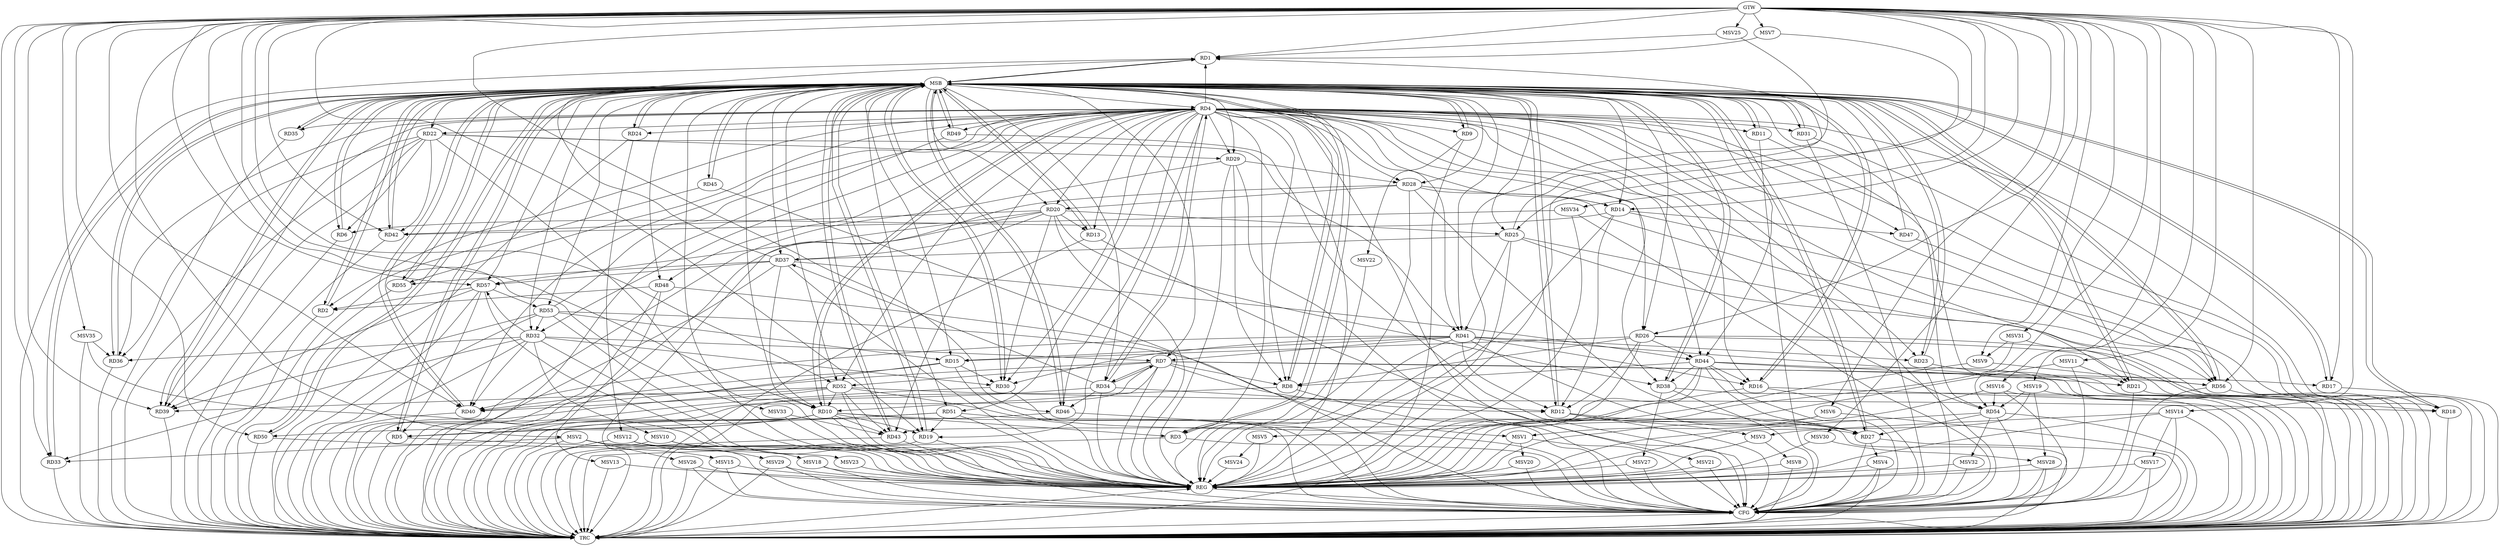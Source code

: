 strict digraph G {
  RD1 [ label="RD1" ];
  RD2 [ label="RD2" ];
  RD3 [ label="RD3" ];
  RD4 [ label="RD4" ];
  RD5 [ label="RD5" ];
  RD6 [ label="RD6" ];
  RD7 [ label="RD7" ];
  RD8 [ label="RD8" ];
  RD9 [ label="RD9" ];
  RD10 [ label="RD10" ];
  RD11 [ label="RD11" ];
  RD12 [ label="RD12" ];
  RD13 [ label="RD13" ];
  RD14 [ label="RD14" ];
  RD15 [ label="RD15" ];
  RD16 [ label="RD16" ];
  RD17 [ label="RD17" ];
  RD18 [ label="RD18" ];
  RD19 [ label="RD19" ];
  RD20 [ label="RD20" ];
  RD21 [ label="RD21" ];
  RD22 [ label="RD22" ];
  RD23 [ label="RD23" ];
  RD24 [ label="RD24" ];
  RD25 [ label="RD25" ];
  RD26 [ label="RD26" ];
  RD27 [ label="RD27" ];
  RD28 [ label="RD28" ];
  RD29 [ label="RD29" ];
  RD30 [ label="RD30" ];
  RD31 [ label="RD31" ];
  RD32 [ label="RD32" ];
  RD33 [ label="RD33" ];
  RD34 [ label="RD34" ];
  RD35 [ label="RD35" ];
  RD36 [ label="RD36" ];
  RD37 [ label="RD37" ];
  RD38 [ label="RD38" ];
  RD39 [ label="RD39" ];
  RD40 [ label="RD40" ];
  RD41 [ label="RD41" ];
  RD42 [ label="RD42" ];
  RD43 [ label="RD43" ];
  RD44 [ label="RD44" ];
  RD45 [ label="RD45" ];
  RD46 [ label="RD46" ];
  RD47 [ label="RD47" ];
  RD48 [ label="RD48" ];
  RD49 [ label="RD49" ];
  RD50 [ label="RD50" ];
  RD51 [ label="RD51" ];
  RD52 [ label="RD52" ];
  RD53 [ label="RD53" ];
  RD54 [ label="RD54" ];
  RD55 [ label="RD55" ];
  RD56 [ label="RD56" ];
  RD57 [ label="RD57" ];
  GTW [ label="GTW" ];
  REG [ label="REG" ];
  MSB [ label="MSB" ];
  CFG [ label="CFG" ];
  TRC [ label="TRC" ];
  MSV1 [ label="MSV1" ];
  MSV2 [ label="MSV2" ];
  MSV3 [ label="MSV3" ];
  MSV4 [ label="MSV4" ];
  MSV5 [ label="MSV5" ];
  MSV6 [ label="MSV6" ];
  MSV7 [ label="MSV7" ];
  MSV8 [ label="MSV8" ];
  MSV9 [ label="MSV9" ];
  MSV10 [ label="MSV10" ];
  MSV11 [ label="MSV11" ];
  MSV12 [ label="MSV12" ];
  MSV13 [ label="MSV13" ];
  MSV14 [ label="MSV14" ];
  MSV15 [ label="MSV15" ];
  MSV16 [ label="MSV16" ];
  MSV17 [ label="MSV17" ];
  MSV18 [ label="MSV18" ];
  MSV19 [ label="MSV19" ];
  MSV20 [ label="MSV20" ];
  MSV21 [ label="MSV21" ];
  MSV22 [ label="MSV22" ];
  MSV23 [ label="MSV23" ];
  MSV24 [ label="MSV24" ];
  MSV25 [ label="MSV25" ];
  MSV26 [ label="MSV26" ];
  MSV27 [ label="MSV27" ];
  MSV28 [ label="MSV28" ];
  MSV29 [ label="MSV29" ];
  MSV30 [ label="MSV30" ];
  MSV31 [ label="MSV31" ];
  MSV32 [ label="MSV32" ];
  MSV33 [ label="MSV33" ];
  MSV34 [ label="MSV34" ];
  MSV35 [ label="MSV35" ];
  RD25 -> RD1;
  RD37 -> RD1;
  RD4 -> RD2;
  RD48 -> RD2;
  RD57 -> RD2;
  RD4 -> RD3;
  RD10 -> RD3;
  RD4 -> RD8;
  RD4 -> RD10;
  RD10 -> RD4;
  RD4 -> RD21;
  RD4 -> RD26;
  RD4 -> RD28;
  RD4 -> RD32;
  RD34 -> RD4;
  RD4 -> RD35;
  RD4 -> RD36;
  RD4 -> RD39;
  RD4 -> RD43;
  RD53 -> RD4;
  RD10 -> RD5;
  RD51 -> RD5;
  RD57 -> RD5;
  RD14 -> RD6;
  RD22 -> RD6;
  RD7 -> RD8;
  RD7 -> RD10;
  RD7 -> RD12;
  RD7 -> RD17;
  RD32 -> RD7;
  RD7 -> RD34;
  RD34 -> RD7;
  RD7 -> RD40;
  RD41 -> RD7;
  RD7 -> RD52;
  RD7 -> RD56;
  RD26 -> RD8;
  RD29 -> RD8;
  RD44 -> RD8;
  RD10 -> RD19;
  RD10 -> RD27;
  RD37 -> RD10;
  RD10 -> RD43;
  RD10 -> RD50;
  RD52 -> RD10;
  RD14 -> RD12;
  RD26 -> RD12;
  RD34 -> RD12;
  RD41 -> RD12;
  RD20 -> RD13;
  RD28 -> RD14;
  RD14 -> RD47;
  RD26 -> RD15;
  RD15 -> RD30;
  RD15 -> RD40;
  RD41 -> RD15;
  RD53 -> RD15;
  RD41 -> RD16;
  RD44 -> RD16;
  RD26 -> RD18;
  RD52 -> RD18;
  RD51 -> RD19;
  RD20 -> RD25;
  RD28 -> RD20;
  RD20 -> RD30;
  RD20 -> RD37;
  RD20 -> RD38;
  RD20 -> RD42;
  RD20 -> RD57;
  RD44 -> RD21;
  RD22 -> RD29;
  RD22 -> RD36;
  RD22 -> RD39;
  RD22 -> RD41;
  RD22 -> RD42;
  RD41 -> RD23;
  RD25 -> RD37;
  RD25 -> RD41;
  RD25 -> RD56;
  RD26 -> RD44;
  RD28 -> RD27;
  RD41 -> RD27;
  RD44 -> RD27;
  RD54 -> RD27;
  RD29 -> RD28;
  RD28 -> RD56;
  RD32 -> RD30;
  RD41 -> RD30;
  RD32 -> RD33;
  RD32 -> RD36;
  RD32 -> RD40;
  RD53 -> RD32;
  RD32 -> RD57;
  RD34 -> RD37;
  RD34 -> RD46;
  RD37 -> RD44;
  RD37 -> RD55;
  RD37 -> RD57;
  RD44 -> RD38;
  RD52 -> RD39;
  RD53 -> RD39;
  RD57 -> RD39;
  RD41 -> RD40;
  RD52 -> RD40;
  RD44 -> RD43;
  RD52 -> RD43;
  RD57 -> RD53;
  GTW -> RD52;
  GTW -> RD1;
  GTW -> RD50;
  GTW -> RD46;
  GTW -> RD19;
  GTW -> RD42;
  GTW -> RD14;
  GTW -> RD57;
  GTW -> RD10;
  GTW -> RD56;
  GTW -> RD17;
  GTW -> RD25;
  GTW -> RD54;
  GTW -> RD40;
  GTW -> RD26;
  GTW -> RD39;
  GTW -> RD33;
  RD4 -> REG;
  RD7 -> REG;
  RD10 -> REG;
  RD14 -> REG;
  RD15 -> REG;
  RD20 -> REG;
  RD22 -> REG;
  RD25 -> REG;
  RD26 -> REG;
  RD28 -> REG;
  RD29 -> REG;
  RD32 -> REG;
  RD34 -> REG;
  RD37 -> REG;
  RD41 -> REG;
  RD44 -> REG;
  RD48 -> REG;
  RD51 -> REG;
  RD52 -> REG;
  RD53 -> REG;
  RD54 -> REG;
  RD57 -> REG;
  RD1 -> MSB;
  MSB -> RD7;
  MSB -> RD27;
  MSB -> RD29;
  MSB -> RD36;
  MSB -> RD37;
  MSB -> RD46;
  MSB -> RD52;
  MSB -> RD53;
  MSB -> REG;
  RD2 -> MSB;
  MSB -> RD44;
  RD3 -> MSB;
  MSB -> RD34;
  MSB -> RD43;
  MSB -> RD50;
  RD5 -> MSB;
  MSB -> RD33;
  MSB -> RD38;
  MSB -> RD48;
  MSB -> RD51;
  RD6 -> MSB;
  MSB -> RD3;
  MSB -> RD18;
  MSB -> RD31;
  MSB -> RD35;
  RD8 -> MSB;
  MSB -> RD20;
  MSB -> RD30;
  RD9 -> MSB;
  MSB -> RD1;
  MSB -> RD4;
  MSB -> RD19;
  RD11 -> MSB;
  MSB -> RD10;
  RD12 -> MSB;
  MSB -> RD5;
  MSB -> RD11;
  MSB -> RD15;
  MSB -> RD22;
  MSB -> RD28;
  RD13 -> MSB;
  MSB -> RD9;
  MSB -> RD32;
  MSB -> RD41;
  MSB -> RD56;
  RD16 -> MSB;
  MSB -> RD17;
  MSB -> RD42;
  MSB -> RD57;
  RD17 -> MSB;
  MSB -> RD6;
  MSB -> RD13;
  MSB -> RD23;
  RD18 -> MSB;
  MSB -> RD2;
  MSB -> RD26;
  MSB -> RD49;
  RD19 -> MSB;
  RD21 -> MSB;
  MSB -> RD12;
  MSB -> RD45;
  MSB -> RD55;
  RD23 -> MSB;
  MSB -> RD8;
  RD24 -> MSB;
  RD27 -> MSB;
  MSB -> RD14;
  MSB -> RD24;
  RD30 -> MSB;
  MSB -> RD25;
  RD31 -> MSB;
  MSB -> RD21;
  MSB -> RD40;
  RD33 -> MSB;
  RD35 -> MSB;
  RD36 -> MSB;
  RD38 -> MSB;
  RD39 -> MSB;
  RD40 -> MSB;
  MSB -> RD39;
  RD42 -> MSB;
  MSB -> RD54;
  RD43 -> MSB;
  RD45 -> MSB;
  RD46 -> MSB;
  RD47 -> MSB;
  MSB -> RD16;
  RD49 -> MSB;
  RD50 -> MSB;
  RD55 -> MSB;
  RD56 -> MSB;
  RD29 -> CFG;
  RD21 -> CFG;
  RD31 -> CFG;
  RD13 -> CFG;
  RD54 -> CFG;
  RD3 -> CFG;
  RD52 -> CFG;
  RD11 -> CFG;
  RD30 -> CFG;
  RD56 -> CFG;
  RD23 -> CFG;
  RD27 -> CFG;
  RD4 -> CFG;
  RD8 -> CFG;
  RD45 -> CFG;
  RD49 -> CFG;
  RD43 -> CFG;
  RD19 -> CFG;
  RD44 -> CFG;
  RD46 -> CFG;
  RD12 -> CFG;
  RD16 -> CFG;
  RD51 -> CFG;
  RD38 -> CFG;
  REG -> CFG;
  RD1 -> TRC;
  RD2 -> TRC;
  RD3 -> TRC;
  RD4 -> TRC;
  RD5 -> TRC;
  RD6 -> TRC;
  RD7 -> TRC;
  RD8 -> TRC;
  RD9 -> TRC;
  RD10 -> TRC;
  RD11 -> TRC;
  RD12 -> TRC;
  RD13 -> TRC;
  RD14 -> TRC;
  RD15 -> TRC;
  RD16 -> TRC;
  RD17 -> TRC;
  RD18 -> TRC;
  RD19 -> TRC;
  RD20 -> TRC;
  RD21 -> TRC;
  RD22 -> TRC;
  RD23 -> TRC;
  RD24 -> TRC;
  RD25 -> TRC;
  RD26 -> TRC;
  RD27 -> TRC;
  RD28 -> TRC;
  RD29 -> TRC;
  RD30 -> TRC;
  RD31 -> TRC;
  RD32 -> TRC;
  RD33 -> TRC;
  RD34 -> TRC;
  RD35 -> TRC;
  RD36 -> TRC;
  RD37 -> TRC;
  RD38 -> TRC;
  RD39 -> TRC;
  RD40 -> TRC;
  RD41 -> TRC;
  RD42 -> TRC;
  RD43 -> TRC;
  RD44 -> TRC;
  RD45 -> TRC;
  RD46 -> TRC;
  RD47 -> TRC;
  RD48 -> TRC;
  RD49 -> TRC;
  RD50 -> TRC;
  RD51 -> TRC;
  RD52 -> TRC;
  RD53 -> TRC;
  RD54 -> TRC;
  RD55 -> TRC;
  RD56 -> TRC;
  RD57 -> TRC;
  GTW -> TRC;
  CFG -> TRC;
  TRC -> REG;
  RD4 -> RD9;
  RD4 -> RD19;
  RD4 -> RD16;
  RD4 -> RD13;
  RD4 -> RD14;
  RD4 -> RD40;
  RD4 -> RD31;
  RD4 -> RD23;
  RD4 -> RD34;
  RD4 -> RD52;
  RD4 -> RD11;
  RD4 -> RD30;
  RD4 -> RD51;
  RD4 -> RD47;
  RD4 -> RD20;
  RD4 -> RD54;
  RD4 -> RD55;
  RD4 -> RD56;
  RD4 -> RD46;
  RD4 -> RD49;
  RD4 -> RD24;
  RD4 -> RD22;
  RD4 -> RD44;
  RD4 -> RD38;
  RD4 -> RD29;
  RD4 -> RD18;
  RD4 -> RD48;
  RD4 -> RD41;
  RD4 -> RD1;
  RD53 -> MSV1;
  MSV1 -> REG;
  MSV1 -> CFG;
  MSV2 -> RD33;
  GTW -> MSV2;
  MSV2 -> REG;
  MSV2 -> TRC;
  MSV2 -> CFG;
  RD12 -> MSV3;
  MSV3 -> REG;
  RD27 -> MSV4;
  MSV4 -> REG;
  MSV4 -> TRC;
  MSV4 -> CFG;
  RD16 -> MSV5;
  MSV5 -> REG;
  MSV6 -> MSV1;
  GTW -> MSV6;
  MSV6 -> REG;
  MSV6 -> TRC;
  MSV7 -> RD1;
  GTW -> MSV7;
  MSV7 -> REG;
  MSV3 -> MSV8;
  MSV8 -> REG;
  MSV8 -> TRC;
  MSV9 -> RD56;
  GTW -> MSV9;
  MSV9 -> REG;
  RD32 -> MSV10;
  MSV10 -> REG;
  MSV10 -> TRC;
  MSV11 -> RD21;
  GTW -> MSV11;
  MSV11 -> REG;
  MSV11 -> CFG;
  RD24 -> MSV12;
  MSV12 -> REG;
  MSV12 -> TRC;
  RD48 -> MSV13;
  MSV13 -> REG;
  MSV13 -> TRC;
  MSV14 -> MSV3;
  GTW -> MSV14;
  MSV14 -> REG;
  MSV14 -> TRC;
  MSV14 -> CFG;
  RD50 -> MSV15;
  MSV15 -> REG;
  MSV15 -> TRC;
  MSV15 -> CFG;
  MSV16 -> RD54;
  GTW -> MSV16;
  MSV16 -> REG;
  MSV16 -> TRC;
  MSV16 -> CFG;
  MSV14 -> MSV17;
  MSV17 -> REG;
  MSV17 -> TRC;
  MSV17 -> CFG;
  MSV10 -> MSV18;
  MSV18 -> REG;
  MSV18 -> CFG;
  MSV19 -> RD54;
  GTW -> MSV19;
  MSV19 -> REG;
  MSV19 -> TRC;
  MSV1 -> MSV20;
  MSV20 -> REG;
  MSV20 -> CFG;
  RD4 -> MSV21;
  MSV21 -> REG;
  MSV21 -> CFG;
  RD9 -> MSV22;
  MSV22 -> REG;
  RD5 -> MSV23;
  MSV23 -> REG;
  MSV5 -> MSV24;
  MSV24 -> REG;
  MSV25 -> RD1;
  GTW -> MSV25;
  MSV25 -> REG;
  MSV2 -> MSV26;
  MSV26 -> REG;
  MSV26 -> TRC;
  MSV26 -> CFG;
  RD38 -> MSV27;
  MSV27 -> REG;
  MSV27 -> CFG;
  MSV19 -> MSV28;
  MSV28 -> REG;
  MSV28 -> TRC;
  MSV28 -> CFG;
  MSV12 -> MSV29;
  MSV29 -> REG;
  MSV29 -> TRC;
  MSV29 -> CFG;
  MSV30 -> MSV28;
  GTW -> MSV30;
  MSV30 -> REG;
  MSV31 -> MSV9;
  GTW -> MSV31;
  MSV31 -> REG;
  MSV31 -> TRC;
  RD54 -> MSV32;
  MSV32 -> REG;
  MSV32 -> CFG;
  MSV33 -> RD43;
  GTW -> MSV33;
  MSV33 -> REG;
  MSV34 -> RD42;
  GTW -> MSV34;
  MSV34 -> REG;
  MSV34 -> CFG;
  MSV35 -> RD36;
  GTW -> MSV35;
  MSV35 -> REG;
  MSV35 -> TRC;
}

